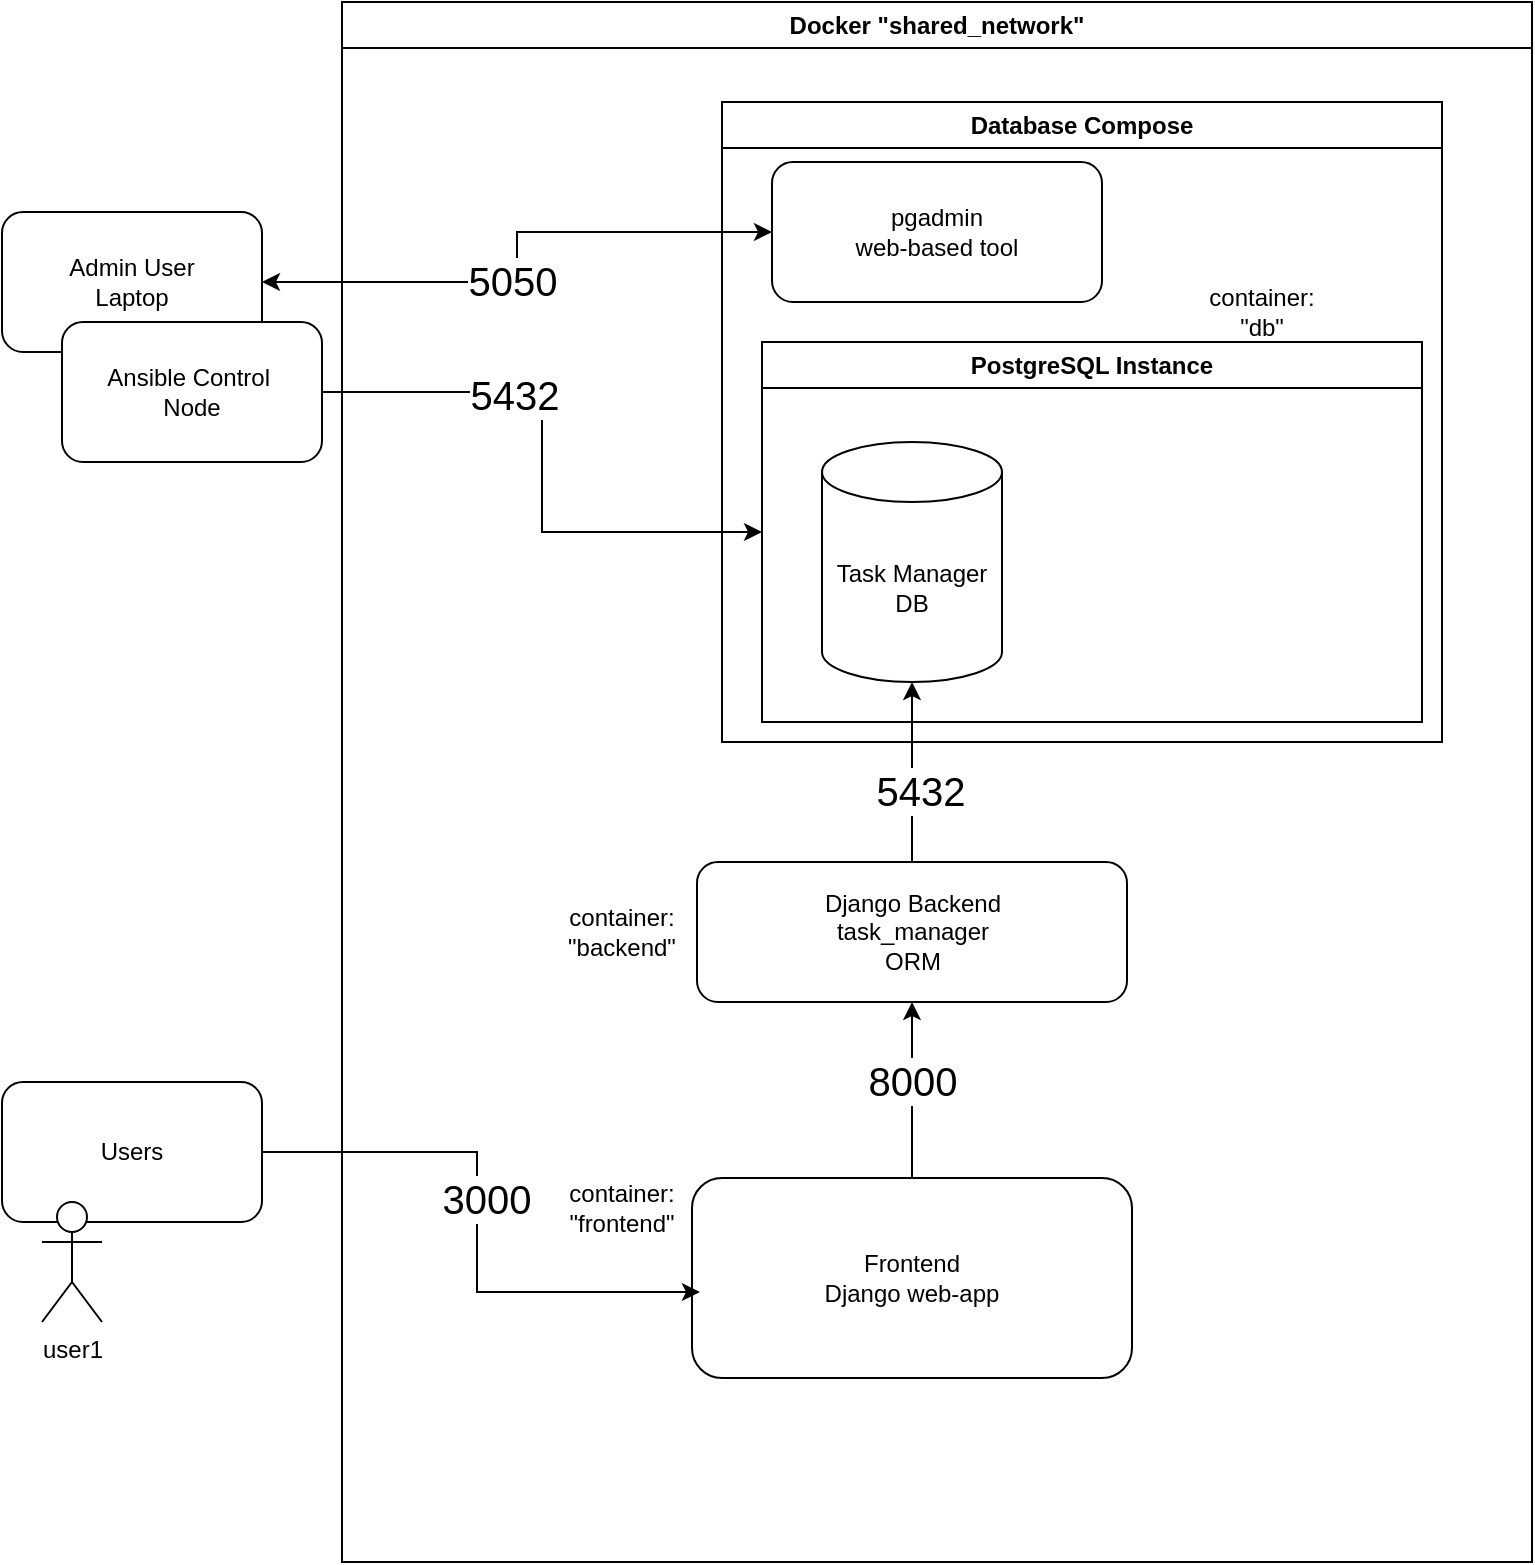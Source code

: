 <mxfile version="26.2.2">
  <diagram name="Page-1" id="hBsGR3FwR8M0Vy2wRAgo">
    <mxGraphModel dx="1428" dy="841" grid="1" gridSize="10" guides="1" tooltips="1" connect="1" arrows="1" fold="1" page="1" pageScale="1" pageWidth="850" pageHeight="1100" math="0" shadow="0">
      <root>
        <mxCell id="0" />
        <mxCell id="1" parent="0" />
        <mxCell id="S-cTB6cXKM29yE-Q0J6t-2" value="Database Compose" style="swimlane;whiteSpace=wrap;html=1;" parent="1" vertex="1">
          <mxGeometry x="400" y="110" width="360" height="320" as="geometry">
            <mxRectangle x="400" y="110" width="150" height="30" as="alternateBounds" />
          </mxGeometry>
        </mxCell>
        <mxCell id="S-cTB6cXKM29yE-Q0J6t-4" value="&lt;div&gt;pgadmin&lt;/div&gt;web-based tool" style="rounded=1;whiteSpace=wrap;html=1;" parent="S-cTB6cXKM29yE-Q0J6t-2" vertex="1">
          <mxGeometry x="25" y="30" width="165" height="70" as="geometry" />
        </mxCell>
        <mxCell id="S-cTB6cXKM29yE-Q0J6t-6" value="PostgreSQL Instance" style="swimlane;whiteSpace=wrap;html=1;" parent="S-cTB6cXKM29yE-Q0J6t-2" vertex="1">
          <mxGeometry x="20" y="120" width="330" height="190" as="geometry">
            <mxRectangle x="20" y="120" width="150" height="30" as="alternateBounds" />
          </mxGeometry>
        </mxCell>
        <mxCell id="S-cTB6cXKM29yE-Q0J6t-7" value="Task Manager DB" style="shape=cylinder3;whiteSpace=wrap;html=1;boundedLbl=1;backgroundOutline=1;size=15;" parent="S-cTB6cXKM29yE-Q0J6t-6" vertex="1">
          <mxGeometry x="30" y="50" width="90" height="120" as="geometry" />
        </mxCell>
        <mxCell id="S-cTB6cXKM29yE-Q0J6t-9" style="edgeStyle=orthogonalEdgeStyle;rounded=0;orthogonalLoop=1;jettySize=auto;html=1;startArrow=classic;startFill=1;" parent="1" source="S-cTB6cXKM29yE-Q0J6t-8" target="S-cTB6cXKM29yE-Q0J6t-4" edge="1">
          <mxGeometry relative="1" as="geometry" />
        </mxCell>
        <mxCell id="S-cTB6cXKM29yE-Q0J6t-10" value="5050" style="edgeLabel;html=1;align=center;verticalAlign=middle;resizable=0;points=[];fontSize=20;" parent="S-cTB6cXKM29yE-Q0J6t-9" vertex="1" connectable="0">
          <mxGeometry x="-0.119" y="2" relative="1" as="geometry">
            <mxPoint x="1" y="1" as="offset" />
          </mxGeometry>
        </mxCell>
        <mxCell id="S-cTB6cXKM29yE-Q0J6t-8" value="Admin User&lt;div&gt;Laptop&lt;/div&gt;" style="rounded=1;whiteSpace=wrap;html=1;" parent="1" vertex="1">
          <mxGeometry x="40" y="165" width="130" height="70" as="geometry" />
        </mxCell>
        <mxCell id="S-cTB6cXKM29yE-Q0J6t-12" style="edgeStyle=orthogonalEdgeStyle;rounded=0;orthogonalLoop=1;jettySize=auto;html=1;entryX=0;entryY=0.5;entryDx=0;entryDy=0;" parent="1" source="S-cTB6cXKM29yE-Q0J6t-11" target="S-cTB6cXKM29yE-Q0J6t-6" edge="1">
          <mxGeometry relative="1" as="geometry" />
        </mxCell>
        <mxCell id="S-cTB6cXKM29yE-Q0J6t-13" value="5432" style="edgeLabel;html=1;align=center;verticalAlign=middle;resizable=0;points=[];fontSize=20;" parent="S-cTB6cXKM29yE-Q0J6t-12" vertex="1" connectable="0">
          <mxGeometry x="-0.337" y="-1" relative="1" as="geometry">
            <mxPoint as="offset" />
          </mxGeometry>
        </mxCell>
        <mxCell id="S-cTB6cXKM29yE-Q0J6t-11" value="Ansible Control&amp;nbsp;&lt;div&gt;Node&lt;/div&gt;" style="rounded=1;whiteSpace=wrap;html=1;" parent="1" vertex="1">
          <mxGeometry x="70" y="220" width="130" height="70" as="geometry" />
        </mxCell>
        <mxCell id="S-cTB6cXKM29yE-Q0J6t-14" value="Docker &quot;shared_network&quot;" style="swimlane;whiteSpace=wrap;html=1;" parent="1" vertex="1">
          <mxGeometry x="210" y="60" width="595" height="780" as="geometry" />
        </mxCell>
        <mxCell id="S-cTB6cXKM29yE-Q0J6t-15" value="Django Backend&lt;div&gt;task_manager&lt;/div&gt;&lt;div&gt;ORM&lt;/div&gt;" style="rounded=1;whiteSpace=wrap;html=1;" parent="S-cTB6cXKM29yE-Q0J6t-14" vertex="1">
          <mxGeometry x="177.5" y="430" width="215" height="70" as="geometry" />
        </mxCell>
        <mxCell id="S-cTB6cXKM29yE-Q0J6t-21" style="edgeStyle=orthogonalEdgeStyle;rounded=0;orthogonalLoop=1;jettySize=auto;html=1;entryX=0.5;entryY=1;entryDx=0;entryDy=0;" parent="S-cTB6cXKM29yE-Q0J6t-14" source="S-cTB6cXKM29yE-Q0J6t-18" target="S-cTB6cXKM29yE-Q0J6t-15" edge="1">
          <mxGeometry relative="1" as="geometry" />
        </mxCell>
        <mxCell id="S-cTB6cXKM29yE-Q0J6t-22" value="Text" style="edgeLabel;html=1;align=center;verticalAlign=middle;resizable=0;points=[];" parent="S-cTB6cXKM29yE-Q0J6t-21" vertex="1" connectable="0">
          <mxGeometry x="0.159" relative="1" as="geometry">
            <mxPoint as="offset" />
          </mxGeometry>
        </mxCell>
        <mxCell id="S-cTB6cXKM29yE-Q0J6t-24" value="&lt;font style=&quot;font-size: 20px;&quot;&gt;8000&lt;/font&gt;" style="edgeLabel;html=1;align=center;verticalAlign=middle;resizable=0;points=[];" parent="S-cTB6cXKM29yE-Q0J6t-21" vertex="1" connectable="0">
          <mxGeometry x="0.114" relative="1" as="geometry">
            <mxPoint as="offset" />
          </mxGeometry>
        </mxCell>
        <mxCell id="S-cTB6cXKM29yE-Q0J6t-18" value="Frontend&lt;div&gt;Django web-app&lt;/div&gt;" style="rounded=1;whiteSpace=wrap;html=1;" parent="S-cTB6cXKM29yE-Q0J6t-14" vertex="1">
          <mxGeometry x="175" y="588" width="220" height="100" as="geometry" />
        </mxCell>
        <mxCell id="qtZ8zI4BCVLFHwUG2jCJ-1" value="container: &quot;backend&quot;" style="text;html=1;align=center;verticalAlign=middle;whiteSpace=wrap;rounded=0;" vertex="1" parent="S-cTB6cXKM29yE-Q0J6t-14">
          <mxGeometry x="110" y="450" width="60" height="30" as="geometry" />
        </mxCell>
        <mxCell id="qtZ8zI4BCVLFHwUG2jCJ-2" value="container: &quot;frontend&quot;" style="text;html=1;align=center;verticalAlign=middle;whiteSpace=wrap;rounded=0;" vertex="1" parent="S-cTB6cXKM29yE-Q0J6t-14">
          <mxGeometry x="110" y="588" width="60" height="30" as="geometry" />
        </mxCell>
        <mxCell id="qtZ8zI4BCVLFHwUG2jCJ-3" value="container: &quot;db&quot;" style="text;html=1;align=center;verticalAlign=middle;whiteSpace=wrap;rounded=0;" vertex="1" parent="S-cTB6cXKM29yE-Q0J6t-14">
          <mxGeometry x="430" y="140" width="60" height="30" as="geometry" />
        </mxCell>
        <mxCell id="S-cTB6cXKM29yE-Q0J6t-16" style="edgeStyle=orthogonalEdgeStyle;rounded=0;orthogonalLoop=1;jettySize=auto;html=1;entryX=0.5;entryY=1;entryDx=0;entryDy=0;entryPerimeter=0;" parent="1" source="S-cTB6cXKM29yE-Q0J6t-15" target="S-cTB6cXKM29yE-Q0J6t-7" edge="1">
          <mxGeometry relative="1" as="geometry" />
        </mxCell>
        <mxCell id="S-cTB6cXKM29yE-Q0J6t-17" value="5432" style="edgeLabel;html=1;align=center;verticalAlign=middle;resizable=0;points=[];fontSize=20;" parent="S-cTB6cXKM29yE-Q0J6t-16" vertex="1" connectable="0">
          <mxGeometry x="-0.205" y="-3" relative="1" as="geometry">
            <mxPoint x="1" as="offset" />
          </mxGeometry>
        </mxCell>
        <mxCell id="S-cTB6cXKM29yE-Q0J6t-27" value="Users" style="rounded=1;whiteSpace=wrap;html=1;" parent="1" vertex="1">
          <mxGeometry x="40" y="600" width="130" height="70" as="geometry" />
        </mxCell>
        <mxCell id="S-cTB6cXKM29yE-Q0J6t-28" value="user1" style="shape=umlActor;verticalLabelPosition=bottom;verticalAlign=top;html=1;outlineConnect=0;" parent="1" vertex="1">
          <mxGeometry x="60" y="660" width="30" height="60" as="geometry" />
        </mxCell>
        <mxCell id="S-cTB6cXKM29yE-Q0J6t-29" style="edgeStyle=orthogonalEdgeStyle;rounded=0;orthogonalLoop=1;jettySize=auto;html=1;entryX=0.018;entryY=0.57;entryDx=0;entryDy=0;entryPerimeter=0;" parent="1" source="S-cTB6cXKM29yE-Q0J6t-27" target="S-cTB6cXKM29yE-Q0J6t-18" edge="1">
          <mxGeometry relative="1" as="geometry" />
        </mxCell>
        <mxCell id="S-cTB6cXKM29yE-Q0J6t-30" value="&lt;font style=&quot;font-size: 20px;&quot;&gt;3000&lt;/font&gt;" style="edgeLabel;html=1;align=center;verticalAlign=middle;resizable=0;points=[];" parent="S-cTB6cXKM29yE-Q0J6t-29" vertex="1" connectable="0">
          <mxGeometry x="-0.104" y="4" relative="1" as="geometry">
            <mxPoint y="1" as="offset" />
          </mxGeometry>
        </mxCell>
      </root>
    </mxGraphModel>
  </diagram>
</mxfile>
